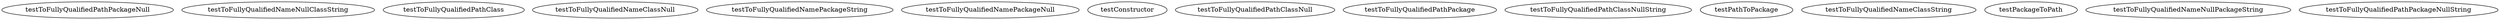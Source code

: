 digraph G {
testToFullyQualifiedPathPackageNull;
testToFullyQualifiedNameNullClassString;
testToFullyQualifiedPathClass;
testToFullyQualifiedNameClassNull;
testToFullyQualifiedNamePackageString;
testToFullyQualifiedNamePackageNull;
testConstructor;
testToFullyQualifiedPathClassNull;
testToFullyQualifiedPathPackage;
testToFullyQualifiedPathClassNullString;
testPathToPackage;
testToFullyQualifiedNameClassString;
testPackageToPath;
testToFullyQualifiedNameNullPackageString;
testToFullyQualifiedPathPackageNullString;
}